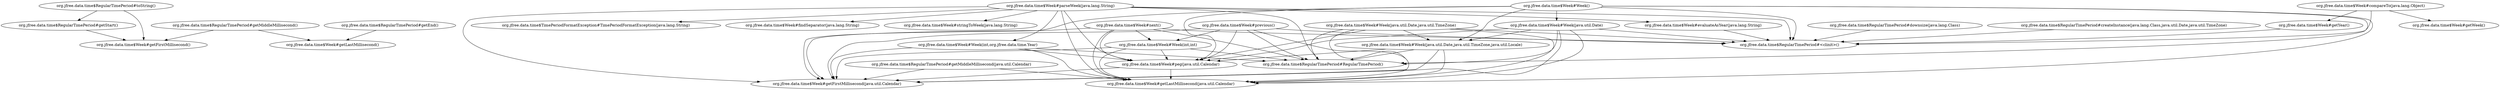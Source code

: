 digraph G {
  "org.jfree.data.time$RegularTimePeriod#toString()" -> "org.jfree.data.time$RegularTimePeriod#getStart()";
  "org.jfree.data.time$RegularTimePeriod#toString()" -> "org.jfree.data.time$Week#getFirstMillisecond()";
  "org.jfree.data.time$RegularTimePeriod#getStart()" -> "org.jfree.data.time$Week#getFirstMillisecond()";
  "org.jfree.data.time$RegularTimePeriod#getMiddleMillisecond(java.util.Calendar)" -> "org.jfree.data.time$Week#getFirstMillisecond(java.util.Calendar)";
  "org.jfree.data.time$RegularTimePeriod#getMiddleMillisecond(java.util.Calendar)" -> "org.jfree.data.time$Week#getLastMillisecond(java.util.Calendar)";
  "org.jfree.data.time$RegularTimePeriod#getMiddleMillisecond()" -> "org.jfree.data.time$Week#getLastMillisecond()";
  "org.jfree.data.time$RegularTimePeriod#getMiddleMillisecond()" -> "org.jfree.data.time$Week#getFirstMillisecond()";
  "org.jfree.data.time$Week#evaluateAsYear(java.lang.String)" -> "org.jfree.data.time$RegularTimePeriod#<clinit>()";
  "org.jfree.data.time$Week#Week(java.util.Date,java.util.TimeZone,java.util.Locale)" -> "org.jfree.data.time$Week#peg(java.util.Calendar)";
  "org.jfree.data.time$Week#Week(java.util.Date,java.util.TimeZone,java.util.Locale)" -> "org.jfree.data.time$Week#getFirstMillisecond(java.util.Calendar)";
  "org.jfree.data.time$Week#Week(java.util.Date,java.util.TimeZone,java.util.Locale)" -> "org.jfree.data.time$Week#getLastMillisecond(java.util.Calendar)";
  "org.jfree.data.time$Week#Week(java.util.Date,java.util.TimeZone,java.util.Locale)" -> "org.jfree.data.time$RegularTimePeriod#RegularTimePeriod()";
  "org.jfree.data.time$Week#peg(java.util.Calendar)" -> "org.jfree.data.time$Week#getFirstMillisecond(java.util.Calendar)";
  "org.jfree.data.time$Week#peg(java.util.Calendar)" -> "org.jfree.data.time$Week#getLastMillisecond(java.util.Calendar)";
  "org.jfree.data.time$Week#previous()" -> "org.jfree.data.time$RegularTimePeriod#<clinit>()";
  "org.jfree.data.time$Week#previous()" -> "org.jfree.data.time$Week#peg(java.util.Calendar)";
  "org.jfree.data.time$Week#previous()" -> "org.jfree.data.time$Week#getFirstMillisecond(java.util.Calendar)";
  "org.jfree.data.time$Week#previous()" -> "org.jfree.data.time$Week#Week(int,int)";
  "org.jfree.data.time$Week#previous()" -> "org.jfree.data.time$Week#getLastMillisecond(java.util.Calendar)";
  "org.jfree.data.time$Week#previous()" -> "org.jfree.data.time$RegularTimePeriod#RegularTimePeriod()";
  "org.jfree.data.time$Week#Week(int,int)" -> "org.jfree.data.time$Week#peg(java.util.Calendar)";
  "org.jfree.data.time$Week#Week(int,int)" -> "org.jfree.data.time$Week#getFirstMillisecond(java.util.Calendar)";
  "org.jfree.data.time$Week#Week(int,int)" -> "org.jfree.data.time$Week#getLastMillisecond(java.util.Calendar)";
  "org.jfree.data.time$Week#Week(int,int)" -> "org.jfree.data.time$RegularTimePeriod#RegularTimePeriod()";
  "org.jfree.data.time$Week#next()" -> "org.jfree.data.time$RegularTimePeriod#<clinit>()";
  "org.jfree.data.time$Week#next()" -> "org.jfree.data.time$Week#peg(java.util.Calendar)";
  "org.jfree.data.time$Week#next()" -> "org.jfree.data.time$Week#getFirstMillisecond(java.util.Calendar)";
  "org.jfree.data.time$Week#next()" -> "org.jfree.data.time$Week#Week(int,int)";
  "org.jfree.data.time$Week#next()" -> "org.jfree.data.time$Week#getLastMillisecond(java.util.Calendar)";
  "org.jfree.data.time$Week#next()" -> "org.jfree.data.time$RegularTimePeriod#RegularTimePeriod()";
  "org.jfree.data.time$Week#Week()" -> "org.jfree.data.time$RegularTimePeriod#<clinit>()";
  "org.jfree.data.time$Week#Week()" -> "org.jfree.data.time$Week#Week(java.util.Date,java.util.TimeZone,java.util.Locale)";
  "org.jfree.data.time$Week#Week()" -> "org.jfree.data.time$Week#peg(java.util.Calendar)";
  "org.jfree.data.time$Week#Week()" -> "org.jfree.data.time$Week#getFirstMillisecond(java.util.Calendar)";
  "org.jfree.data.time$Week#Week()" -> "org.jfree.data.time$Week#Week(java.util.Date)";
  "org.jfree.data.time$Week#Week()" -> "org.jfree.data.time$Week#getLastMillisecond(java.util.Calendar)";
  "org.jfree.data.time$Week#Week()" -> "org.jfree.data.time$RegularTimePeriod#RegularTimePeriod()";
  "org.jfree.data.time$Week#Week(java.util.Date)" -> "org.jfree.data.time$RegularTimePeriod#<clinit>()";
  "org.jfree.data.time$Week#Week(java.util.Date)" -> "org.jfree.data.time$Week#Week(java.util.Date,java.util.TimeZone,java.util.Locale)";
  "org.jfree.data.time$Week#Week(java.util.Date)" -> "org.jfree.data.time$Week#peg(java.util.Calendar)";
  "org.jfree.data.time$Week#Week(java.util.Date)" -> "org.jfree.data.time$Week#getFirstMillisecond(java.util.Calendar)";
  "org.jfree.data.time$Week#Week(java.util.Date)" -> "org.jfree.data.time$Week#getLastMillisecond(java.util.Calendar)";
  "org.jfree.data.time$Week#Week(java.util.Date)" -> "org.jfree.data.time$RegularTimePeriod#RegularTimePeriod()";
  "org.jfree.data.time$Week#Week(java.util.Date,java.util.TimeZone)" -> "org.jfree.data.time$RegularTimePeriod#<clinit>()";
  "org.jfree.data.time$Week#Week(java.util.Date,java.util.TimeZone)" -> "org.jfree.data.time$Week#Week(java.util.Date,java.util.TimeZone,java.util.Locale)";
  "org.jfree.data.time$Week#Week(java.util.Date,java.util.TimeZone)" -> "org.jfree.data.time$Week#peg(java.util.Calendar)";
  "org.jfree.data.time$Week#Week(java.util.Date,java.util.TimeZone)" -> "org.jfree.data.time$Week#getFirstMillisecond(java.util.Calendar)";
  "org.jfree.data.time$Week#Week(java.util.Date,java.util.TimeZone)" -> "org.jfree.data.time$Week#getLastMillisecond(java.util.Calendar)";
  "org.jfree.data.time$Week#Week(java.util.Date,java.util.TimeZone)" -> "org.jfree.data.time$RegularTimePeriod#RegularTimePeriod()";
  "org.jfree.data.time$Week#compareTo(java.lang.Object)" -> "org.jfree.data.time$RegularTimePeriod#<clinit>()";
  "org.jfree.data.time$Week#compareTo(java.lang.Object)" -> "org.jfree.data.time$Week#getWeek()";
  "org.jfree.data.time$Week#compareTo(java.lang.Object)" -> "org.jfree.data.time$Week#getYear()";
  "org.jfree.data.time$Week#getYear()" -> "org.jfree.data.time$RegularTimePeriod#<clinit>()";
  "org.jfree.data.time$Week#parseWeek(java.lang.String)" -> "org.jfree.data.time$TimePeriodFormatException#TimePeriodFormatException(java.lang.String)";
  "org.jfree.data.time$Week#parseWeek(java.lang.String)" -> "org.jfree.data.time$Week#findSeparator(java.lang.String)";
  "org.jfree.data.time$Week#parseWeek(java.lang.String)" -> "org.jfree.data.time$RegularTimePeriod#<clinit>()";
  "org.jfree.data.time$Week#parseWeek(java.lang.String)" -> "org.jfree.data.time$Week#evaluateAsYear(java.lang.String)";
  "org.jfree.data.time$Week#parseWeek(java.lang.String)" -> "org.jfree.data.time$Week#peg(java.util.Calendar)";
  "org.jfree.data.time$Week#parseWeek(java.lang.String)" -> "org.jfree.data.time$Week#getFirstMillisecond(java.util.Calendar)";
  "org.jfree.data.time$Week#parseWeek(java.lang.String)" -> "org.jfree.data.time$Week#Week(int,org.jfree.data.time.Year)";
  "org.jfree.data.time$Week#parseWeek(java.lang.String)" -> "org.jfree.data.time$Week#getLastMillisecond(java.util.Calendar)";
  "org.jfree.data.time$Week#parseWeek(java.lang.String)" -> "org.jfree.data.time$Week#stringToWeek(java.lang.String)";
  "org.jfree.data.time$Week#parseWeek(java.lang.String)" -> "org.jfree.data.time$RegularTimePeriod#RegularTimePeriod()";
  "org.jfree.data.time$Week#Week(int,org.jfree.data.time.Year)" -> "org.jfree.data.time$Week#peg(java.util.Calendar)";
  "org.jfree.data.time$Week#Week(int,org.jfree.data.time.Year)" -> "org.jfree.data.time$Week#getFirstMillisecond(java.util.Calendar)";
  "org.jfree.data.time$Week#Week(int,org.jfree.data.time.Year)" -> "org.jfree.data.time$Week#getLastMillisecond(java.util.Calendar)";
  "org.jfree.data.time$Week#Week(int,org.jfree.data.time.Year)" -> "org.jfree.data.time$RegularTimePeriod#RegularTimePeriod()";
  "org.jfree.data.time$RegularTimePeriod#getEnd()" -> "org.jfree.data.time$Week#getLastMillisecond()";
  "org.jfree.data.time$RegularTimePeriod#downsize(java.lang.Class)" -> "org.jfree.data.time$RegularTimePeriod#<clinit>()";
  "org.jfree.data.time$RegularTimePeriod#createInstance(java.lang.Class,java.util.Date,java.util.TimeZone)" -> "org.jfree.data.time$RegularTimePeriod#<clinit>()";
}
